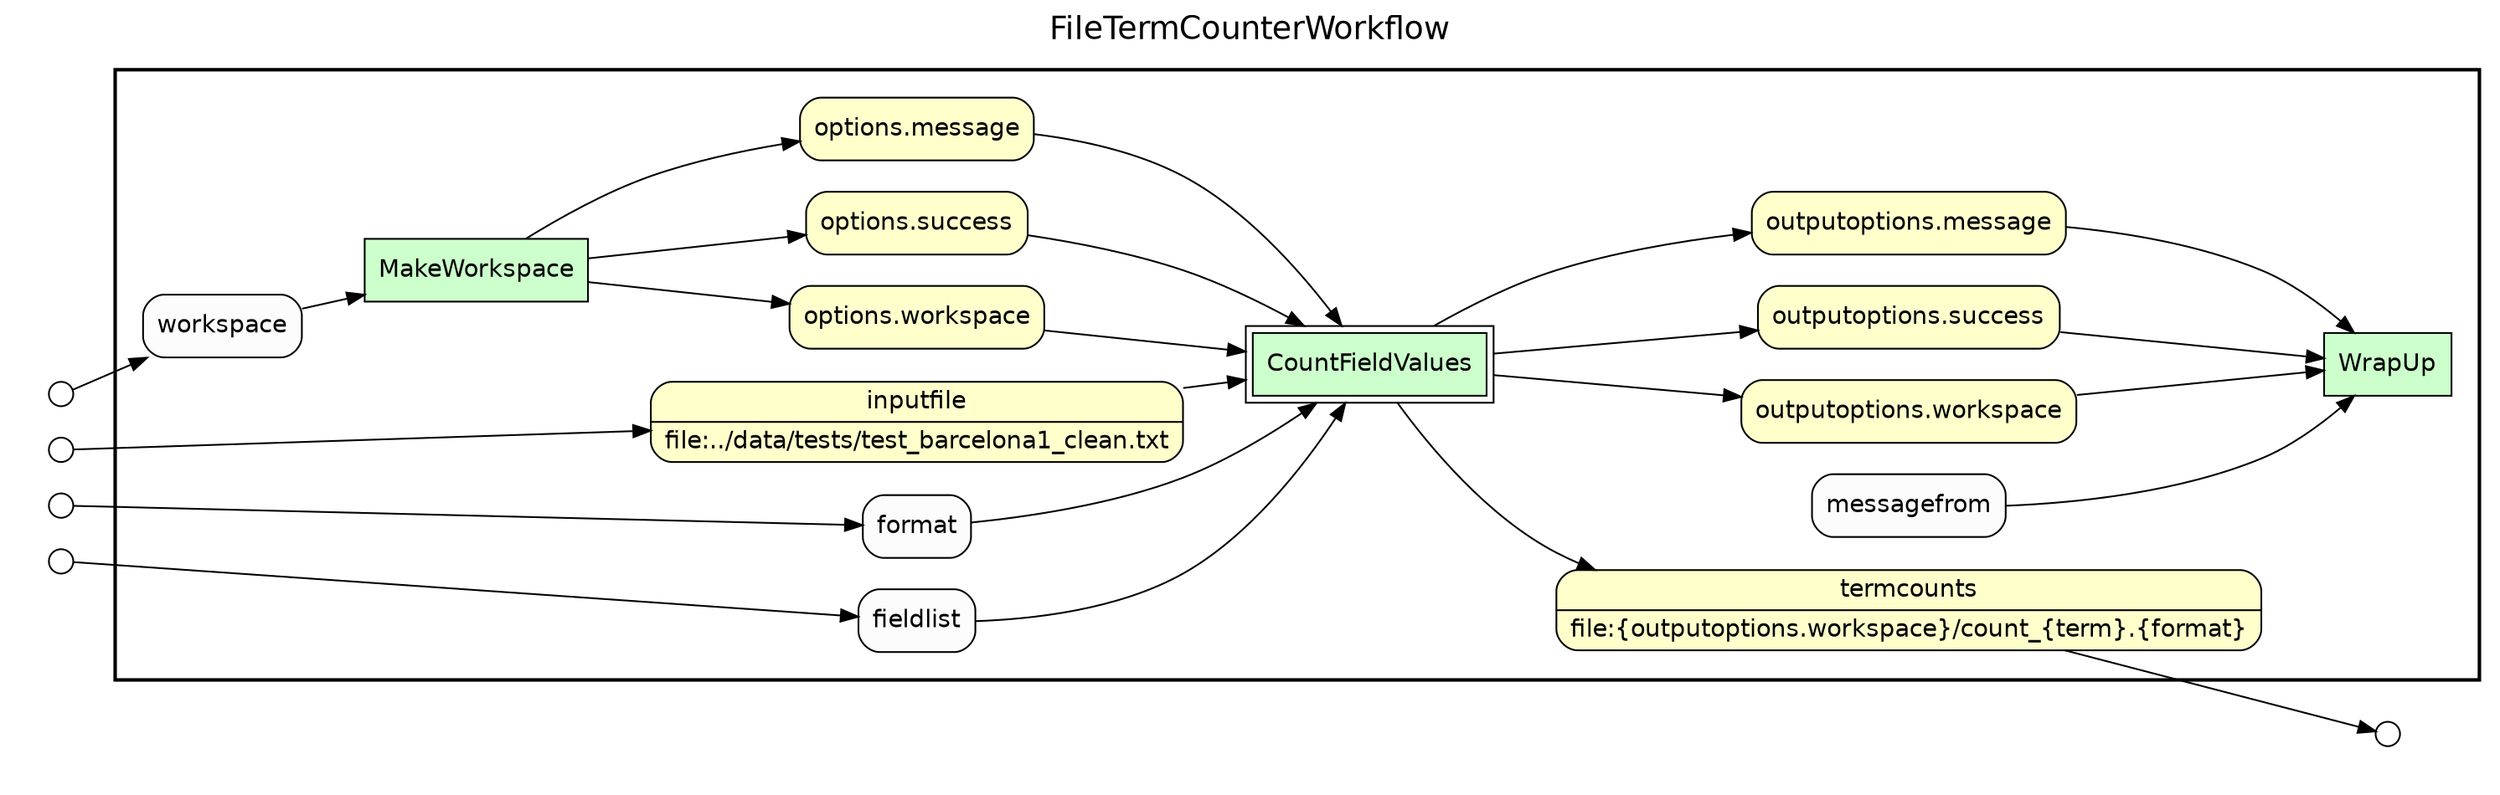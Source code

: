 
/* Start of top-level graph */
digraph Workflow {
rankdir=LR

/* Title for graph */
fontname=Helvetica; fontsize=18; labelloc=t
label=FileTermCounterWorkflow

/* Start of double cluster for drawing box around nodes in workflow */
subgraph cluster_workflow_box_outer { label=""; color=black; penwidth=2
subgraph cluster_workflow_box_inner { label=""; penwidth=0

/* Style for nodes representing atomic programs in workflow */
node[shape=box style=filled fillcolor="#CCFFCC" peripheries=1 fontname=Helvetica]

/* Nodes representing atomic programs in workflow */
MakeWorkspace
WrapUp

/* Style for nodes representing composite programs (sub-workflows) in workflow */
node[shape=box style=filled fillcolor="#CCFFCC" peripheries=2 fontname=Helvetica]

/* Nodes representing composite programs (sub-workflows) in workflow */
CountFieldValues

/* Style for nodes representing non-parameter data channels in workflow */
node[shape=box style="rounded,filled" fillcolor="#FFFFCC" peripheries=1 fontname=Helvetica]

/* Nodes for non-parameter data channels in workflow */
termcounts [shape=record rankdir=LR label="{{<f0> termcounts |<f1> file\:\{outputoptions.workspace\}/count_\{term\}.\{format\}}}"];
inputfile [shape=record rankdir=LR label="{{<f0> inputfile |<f1> file\:../data/tests/test_barcelona1_clean.txt}}"];
"options.workspace"
"options.success"
"options.message"
"outputoptions.workspace"
"outputoptions.success"
"outputoptions.message"

/* Style for nodes representing parameter channels in workflow */
node[shape=box style="rounded,filled" fillcolor="#FCFCFC" peripheries=1 fontname=Helvetica]

/* Nodes representing parameter channels in workflow */
workspace
format
fieldlist

/* Edges representing connections between programs and channels */
MakeWorkspace -> "options.success"
MakeWorkspace -> "options.workspace"
MakeWorkspace -> "options.message"
workspace -> MakeWorkspace
CountFieldValues -> "outputoptions.success"
CountFieldValues -> "outputoptions.message"
CountFieldValues -> "outputoptions.workspace"
CountFieldValues -> termcounts
inputfile -> CountFieldValues
format -> CountFieldValues
fieldlist -> CountFieldValues
"options.workspace" -> CountFieldValues
"options.success" -> CountFieldValues
"options.message" -> CountFieldValues
"outputoptions.workspace" -> WrapUp
"outputoptions.success" -> WrapUp
"outputoptions.message" -> WrapUp
messagefrom -> WrapUp

/* End of double cluster for drawing box around nodes in workflow */
}}

/* Hidden double-cluster for grouping workflow input ports */
subgraph cluster_input_ports_group_outer { label=""; penwidth=0
subgraph cluster_input_ports_group_inner { label=""; penwidth=0

/* Style for nodes representing workflow input ports */
node[shape=circle style="rounded,filled" fillcolor="#FFFFFF" peripheries=1 fontname=Helvetica width=0.2]

/* Nodes representing workflow input ports */
workspace_input_port [label=""]
inputfile_input_port [label=""]
format_input_port [label=""]
fieldlist_input_port [label=""]

/* End of double-cluster for grouping workflow input ports */
}}

/* Hidden double-cluster for grouping workflow output ports */
subgraph cluster_output_ports_group_outer { label=""; penwidth=0
subgraph cluster_output_ports_group_inner { label=""; penwidth=0

/* Style for nodes representing workflow output ports */
node[shape=circle style="rounded,filled" fillcolor="#FFFFFF" peripheries=1 fontname=Helvetica width=0.2]

/* Nodes representing workflow output ports */
termcounts_output_port [label=""]

/* End of double-cluster for grouping workflow output ports */
}}

/* Edges from input ports to channels */
workspace_input_port -> workspace
inputfile_input_port -> inputfile
format_input_port -> format
fieldlist_input_port -> fieldlist

/* Edges from channels to output ports */
termcounts -> termcounts_output_port

/* End of top-level graph */
}
